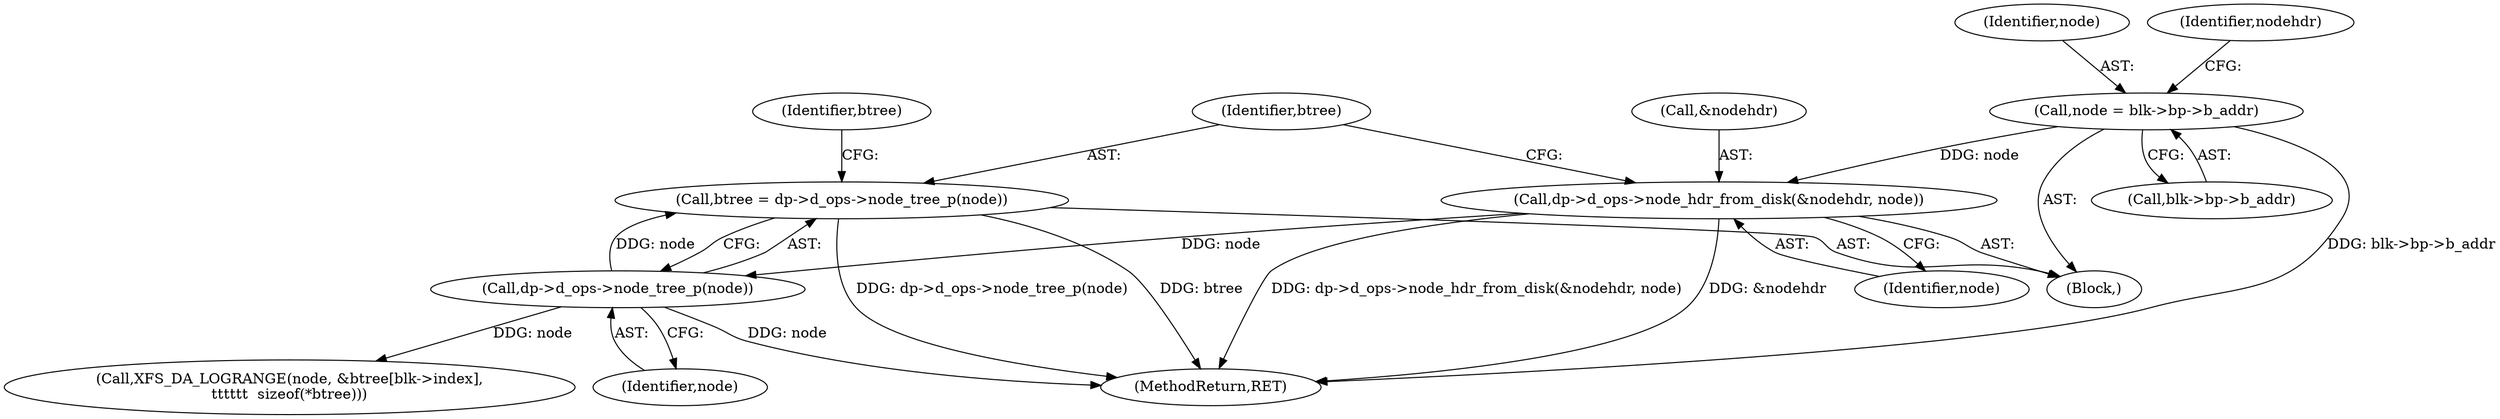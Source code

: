 digraph "0_linux_c88547a8119e3b581318ab65e9b72f27f23e641d@pointer" {
"1000219" [label="(Call,btree = dp->d_ops->node_tree_p(node))"];
"1000221" [label="(Call,dp->d_ops->node_tree_p(node))"];
"1000215" [label="(Call,dp->d_ops->node_hdr_from_disk(&nodehdr, node))"];
"1000208" [label="(Call,node = blk->bp->b_addr)"];
"1000218" [label="(Identifier,node)"];
"1000210" [label="(Call,blk->bp->b_addr)"];
"1000282" [label="(MethodReturn,RET)"];
"1000220" [label="(Identifier,btree)"];
"1000206" [label="(Block,)"];
"1000219" [label="(Call,btree = dp->d_ops->node_tree_p(node))"];
"1000215" [label="(Call,dp->d_ops->node_hdr_from_disk(&nodehdr, node))"];
"1000228" [label="(Identifier,btree)"];
"1000216" [label="(Call,&nodehdr)"];
"1000259" [label="(Call,XFS_DA_LOGRANGE(node, &btree[blk->index],\n\t\t\t\t\t\t  sizeof(*btree)))"];
"1000221" [label="(Call,dp->d_ops->node_tree_p(node))"];
"1000208" [label="(Call,node = blk->bp->b_addr)"];
"1000209" [label="(Identifier,node)"];
"1000222" [label="(Identifier,node)"];
"1000217" [label="(Identifier,nodehdr)"];
"1000219" -> "1000206"  [label="AST: "];
"1000219" -> "1000221"  [label="CFG: "];
"1000220" -> "1000219"  [label="AST: "];
"1000221" -> "1000219"  [label="AST: "];
"1000228" -> "1000219"  [label="CFG: "];
"1000219" -> "1000282"  [label="DDG: dp->d_ops->node_tree_p(node)"];
"1000219" -> "1000282"  [label="DDG: btree"];
"1000221" -> "1000219"  [label="DDG: node"];
"1000221" -> "1000222"  [label="CFG: "];
"1000222" -> "1000221"  [label="AST: "];
"1000221" -> "1000282"  [label="DDG: node"];
"1000215" -> "1000221"  [label="DDG: node"];
"1000221" -> "1000259"  [label="DDG: node"];
"1000215" -> "1000206"  [label="AST: "];
"1000215" -> "1000218"  [label="CFG: "];
"1000216" -> "1000215"  [label="AST: "];
"1000218" -> "1000215"  [label="AST: "];
"1000220" -> "1000215"  [label="CFG: "];
"1000215" -> "1000282"  [label="DDG: &nodehdr"];
"1000215" -> "1000282"  [label="DDG: dp->d_ops->node_hdr_from_disk(&nodehdr, node)"];
"1000208" -> "1000215"  [label="DDG: node"];
"1000208" -> "1000206"  [label="AST: "];
"1000208" -> "1000210"  [label="CFG: "];
"1000209" -> "1000208"  [label="AST: "];
"1000210" -> "1000208"  [label="AST: "];
"1000217" -> "1000208"  [label="CFG: "];
"1000208" -> "1000282"  [label="DDG: blk->bp->b_addr"];
}

